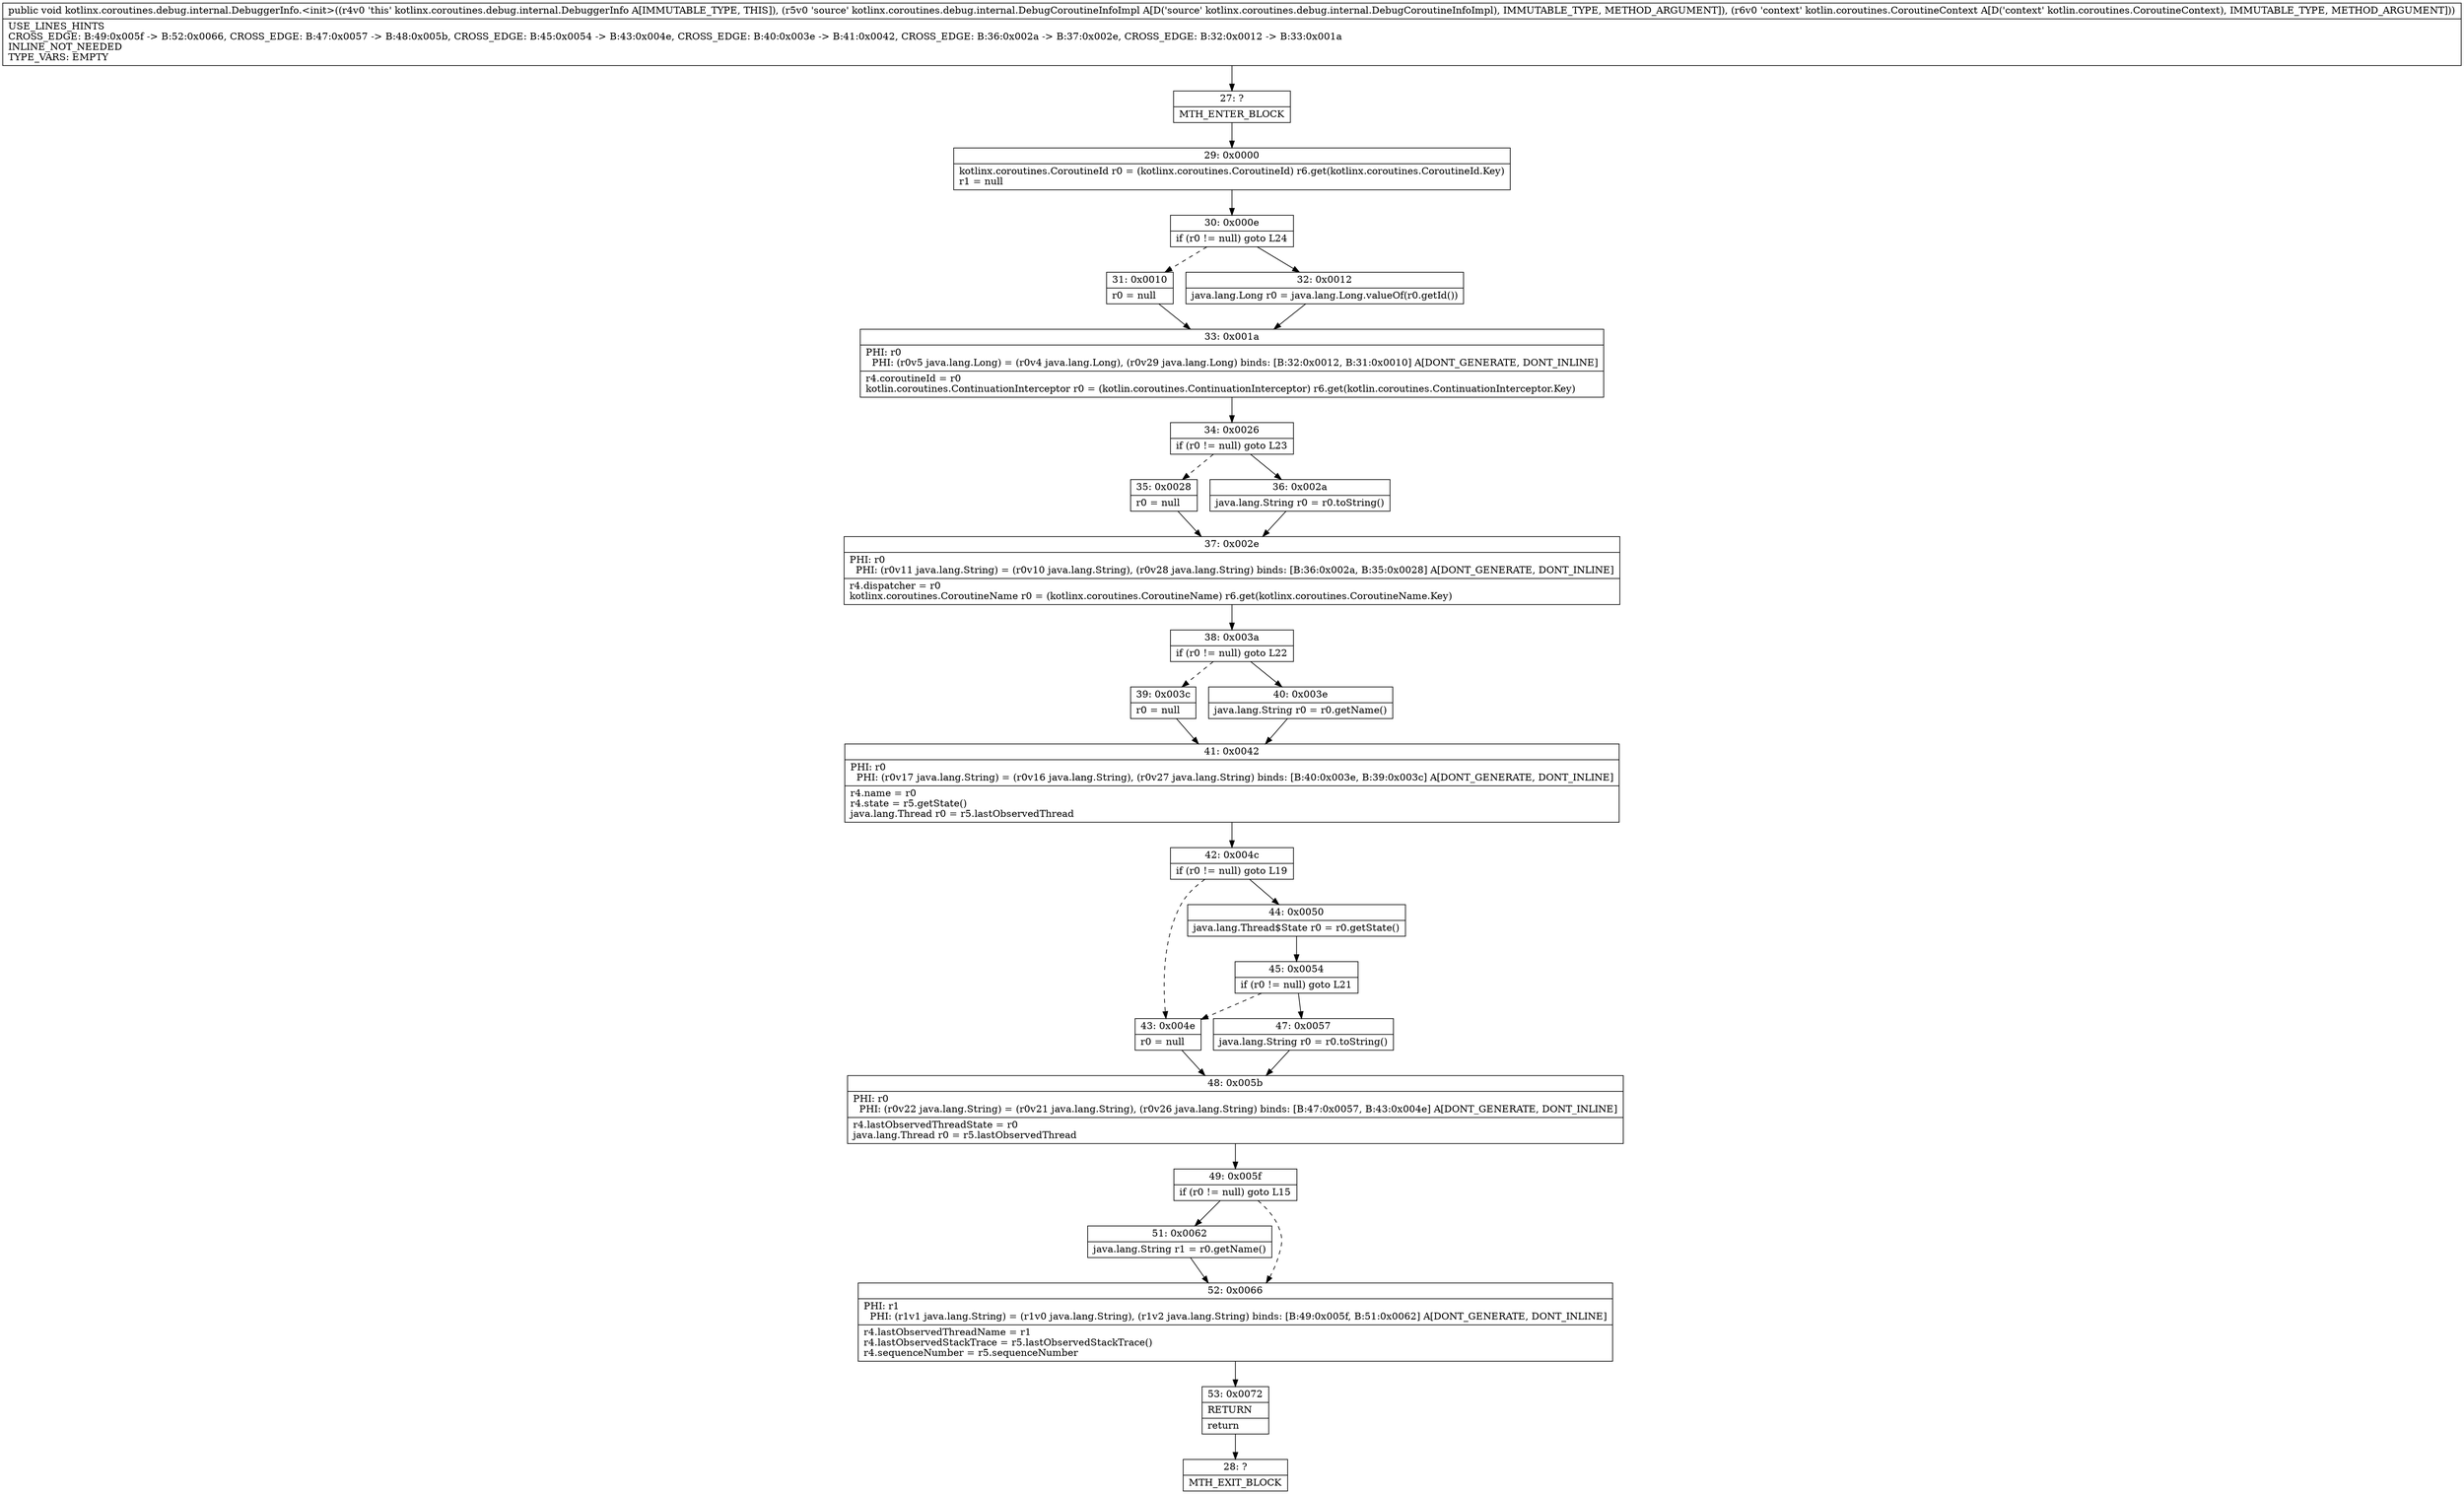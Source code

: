 digraph "CFG forkotlinx.coroutines.debug.internal.DebuggerInfo.\<init\>(Lkotlinx\/coroutines\/debug\/internal\/DebugCoroutineInfoImpl;Lkotlin\/coroutines\/CoroutineContext;)V" {
Node_27 [shape=record,label="{27\:\ ?|MTH_ENTER_BLOCK\l}"];
Node_29 [shape=record,label="{29\:\ 0x0000|kotlinx.coroutines.CoroutineId r0 = (kotlinx.coroutines.CoroutineId) r6.get(kotlinx.coroutines.CoroutineId.Key)\lr1 = null\l}"];
Node_30 [shape=record,label="{30\:\ 0x000e|if (r0 != null) goto L24\l}"];
Node_31 [shape=record,label="{31\:\ 0x0010|r0 = null\l}"];
Node_33 [shape=record,label="{33\:\ 0x001a|PHI: r0 \l  PHI: (r0v5 java.lang.Long) = (r0v4 java.lang.Long), (r0v29 java.lang.Long) binds: [B:32:0x0012, B:31:0x0010] A[DONT_GENERATE, DONT_INLINE]\l|r4.coroutineId = r0\lkotlin.coroutines.ContinuationInterceptor r0 = (kotlin.coroutines.ContinuationInterceptor) r6.get(kotlin.coroutines.ContinuationInterceptor.Key)\l}"];
Node_34 [shape=record,label="{34\:\ 0x0026|if (r0 != null) goto L23\l}"];
Node_35 [shape=record,label="{35\:\ 0x0028|r0 = null\l}"];
Node_37 [shape=record,label="{37\:\ 0x002e|PHI: r0 \l  PHI: (r0v11 java.lang.String) = (r0v10 java.lang.String), (r0v28 java.lang.String) binds: [B:36:0x002a, B:35:0x0028] A[DONT_GENERATE, DONT_INLINE]\l|r4.dispatcher = r0\lkotlinx.coroutines.CoroutineName r0 = (kotlinx.coroutines.CoroutineName) r6.get(kotlinx.coroutines.CoroutineName.Key)\l}"];
Node_38 [shape=record,label="{38\:\ 0x003a|if (r0 != null) goto L22\l}"];
Node_39 [shape=record,label="{39\:\ 0x003c|r0 = null\l}"];
Node_41 [shape=record,label="{41\:\ 0x0042|PHI: r0 \l  PHI: (r0v17 java.lang.String) = (r0v16 java.lang.String), (r0v27 java.lang.String) binds: [B:40:0x003e, B:39:0x003c] A[DONT_GENERATE, DONT_INLINE]\l|r4.name = r0\lr4.state = r5.getState()\ljava.lang.Thread r0 = r5.lastObservedThread\l}"];
Node_42 [shape=record,label="{42\:\ 0x004c|if (r0 != null) goto L19\l}"];
Node_43 [shape=record,label="{43\:\ 0x004e|r0 = null\l}"];
Node_48 [shape=record,label="{48\:\ 0x005b|PHI: r0 \l  PHI: (r0v22 java.lang.String) = (r0v21 java.lang.String), (r0v26 java.lang.String) binds: [B:47:0x0057, B:43:0x004e] A[DONT_GENERATE, DONT_INLINE]\l|r4.lastObservedThreadState = r0\ljava.lang.Thread r0 = r5.lastObservedThread\l}"];
Node_49 [shape=record,label="{49\:\ 0x005f|if (r0 != null) goto L15\l}"];
Node_51 [shape=record,label="{51\:\ 0x0062|java.lang.String r1 = r0.getName()\l}"];
Node_52 [shape=record,label="{52\:\ 0x0066|PHI: r1 \l  PHI: (r1v1 java.lang.String) = (r1v0 java.lang.String), (r1v2 java.lang.String) binds: [B:49:0x005f, B:51:0x0062] A[DONT_GENERATE, DONT_INLINE]\l|r4.lastObservedThreadName = r1\lr4.lastObservedStackTrace = r5.lastObservedStackTrace()\lr4.sequenceNumber = r5.sequenceNumber\l}"];
Node_53 [shape=record,label="{53\:\ 0x0072|RETURN\l|return\l}"];
Node_28 [shape=record,label="{28\:\ ?|MTH_EXIT_BLOCK\l}"];
Node_44 [shape=record,label="{44\:\ 0x0050|java.lang.Thread$State r0 = r0.getState()\l}"];
Node_45 [shape=record,label="{45\:\ 0x0054|if (r0 != null) goto L21\l}"];
Node_47 [shape=record,label="{47\:\ 0x0057|java.lang.String r0 = r0.toString()\l}"];
Node_40 [shape=record,label="{40\:\ 0x003e|java.lang.String r0 = r0.getName()\l}"];
Node_36 [shape=record,label="{36\:\ 0x002a|java.lang.String r0 = r0.toString()\l}"];
Node_32 [shape=record,label="{32\:\ 0x0012|java.lang.Long r0 = java.lang.Long.valueOf(r0.getId())\l}"];
MethodNode[shape=record,label="{public void kotlinx.coroutines.debug.internal.DebuggerInfo.\<init\>((r4v0 'this' kotlinx.coroutines.debug.internal.DebuggerInfo A[IMMUTABLE_TYPE, THIS]), (r5v0 'source' kotlinx.coroutines.debug.internal.DebugCoroutineInfoImpl A[D('source' kotlinx.coroutines.debug.internal.DebugCoroutineInfoImpl), IMMUTABLE_TYPE, METHOD_ARGUMENT]), (r6v0 'context' kotlin.coroutines.CoroutineContext A[D('context' kotlin.coroutines.CoroutineContext), IMMUTABLE_TYPE, METHOD_ARGUMENT]))  | USE_LINES_HINTS\lCROSS_EDGE: B:49:0x005f \-\> B:52:0x0066, CROSS_EDGE: B:47:0x0057 \-\> B:48:0x005b, CROSS_EDGE: B:45:0x0054 \-\> B:43:0x004e, CROSS_EDGE: B:40:0x003e \-\> B:41:0x0042, CROSS_EDGE: B:36:0x002a \-\> B:37:0x002e, CROSS_EDGE: B:32:0x0012 \-\> B:33:0x001a\lINLINE_NOT_NEEDED\lTYPE_VARS: EMPTY\l}"];
MethodNode -> Node_27;Node_27 -> Node_29;
Node_29 -> Node_30;
Node_30 -> Node_31[style=dashed];
Node_30 -> Node_32;
Node_31 -> Node_33;
Node_33 -> Node_34;
Node_34 -> Node_35[style=dashed];
Node_34 -> Node_36;
Node_35 -> Node_37;
Node_37 -> Node_38;
Node_38 -> Node_39[style=dashed];
Node_38 -> Node_40;
Node_39 -> Node_41;
Node_41 -> Node_42;
Node_42 -> Node_43[style=dashed];
Node_42 -> Node_44;
Node_43 -> Node_48;
Node_48 -> Node_49;
Node_49 -> Node_51;
Node_49 -> Node_52[style=dashed];
Node_51 -> Node_52;
Node_52 -> Node_53;
Node_53 -> Node_28;
Node_44 -> Node_45;
Node_45 -> Node_47;
Node_45 -> Node_43[style=dashed];
Node_47 -> Node_48;
Node_40 -> Node_41;
Node_36 -> Node_37;
Node_32 -> Node_33;
}

